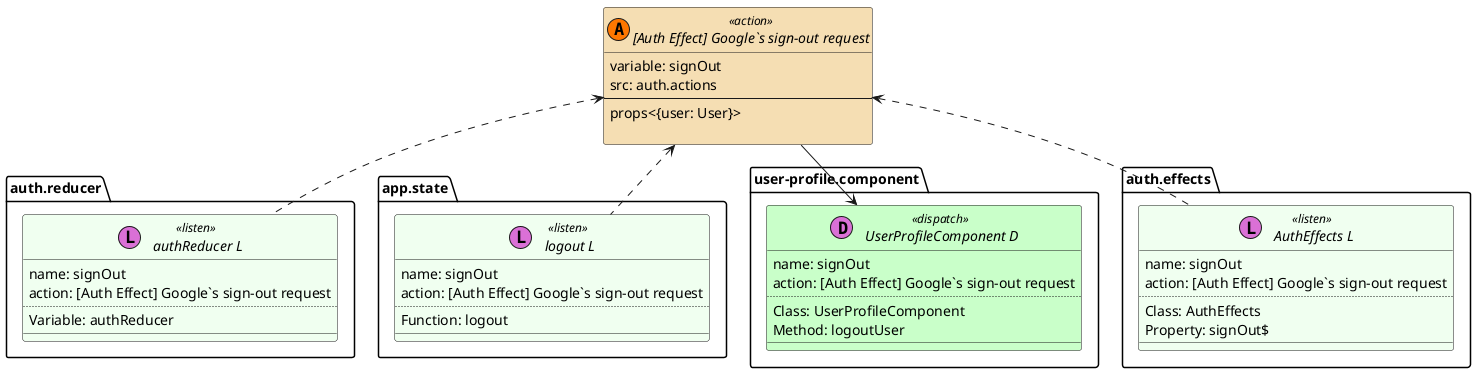 @startuml [Auth Effect] Google`s sign-out request

set namespaceSeparator ::
skinparam class {
    BackgroundColor<<listen>> HoneyDew
    BackgroundColor<<action>> Wheat
    BackgroundColor<<dispatch>> Technology
}

interface "[Auth Effect] Google`s sign-out request" << (A,#FF7700) action >> {
            variable: signOut
            src: auth.actions
            --
            props<{user: User}>

        }

        
interface "auth.reducer:: authReducer L" << (L,orchid) listen >> {
            name: signOut
            action: [Auth Effect] Google`s sign-out request
            ..
            Variable: authReducer
            __
        }
        "[Auth Effect] Google`s sign-out request" <.down. "auth.reducer:: authReducer L"

interface "app.state:: logout L" << (L,orchid) listen >> {
            name: signOut
            action: [Auth Effect] Google`s sign-out request
            ..
            Function: logout
            __
        }
        "[Auth Effect] Google`s sign-out request" <.down. "app.state:: logout L"

interface "user-profile.component:: UserProfileComponent D" << (D,orchid) dispatch >> {
            name: signOut
            action: [Auth Effect] Google`s sign-out request
            ..
            Class: UserProfileComponent
Method: logoutUser
            __
        }
        "[Auth Effect] Google`s sign-out request" -down-> "user-profile.component:: UserProfileComponent D"

interface "auth.effects:: AuthEffects L" << (L,orchid) listen >> {
            name: signOut
            action: [Auth Effect] Google`s sign-out request
            ..
            Class: AuthEffects
Property: signOut$
            __
        }
        "[Auth Effect] Google`s sign-out request" <.down. "auth.effects:: AuthEffects L"
 

@enduml
